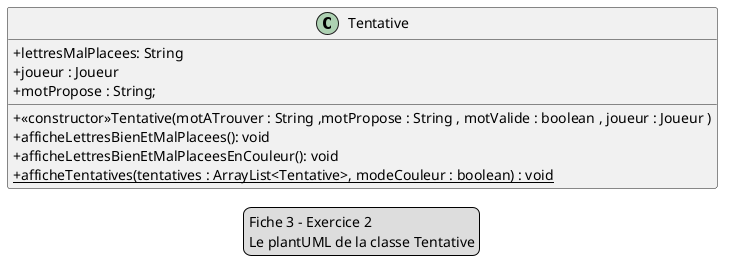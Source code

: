 @startuml
legend
Fiche 3 - Exercice 2
Le plantUML de la classe Tentative
end legend
skinparam classAttributeIconSize 0

class Tentative [[java:motus.joueurs.Joueur]] {
    +lettresMalPlacees: String
    +joueur : Joueur
    +motPropose : String;
    +<<constructor>>Tentative(motATrouver : String ,motPropose : String , motValide : boolean , joueur : Joueur )
    +afficheLettresBienEtMalPlacees(): void
    + afficheLettresBienEtMalPlaceesEnCouleur(): void
    + {static} afficheTentatives(tentatives : ArrayList<Tentative>, modeCouleur : boolean) : void
}
@enduml
